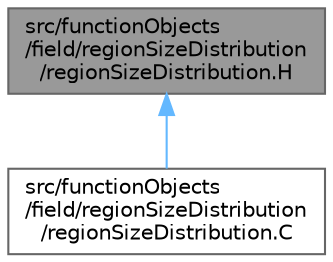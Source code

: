 digraph "src/functionObjects/field/regionSizeDistribution/regionSizeDistribution.H"
{
 // LATEX_PDF_SIZE
  bgcolor="transparent";
  edge [fontname=Helvetica,fontsize=10,labelfontname=Helvetica,labelfontsize=10];
  node [fontname=Helvetica,fontsize=10,shape=box,height=0.2,width=0.4];
  Node1 [id="Node000001",label="src/functionObjects\l/field/regionSizeDistribution\l/regionSizeDistribution.H",height=0.2,width=0.4,color="gray40", fillcolor="grey60", style="filled", fontcolor="black",tooltip=" "];
  Node1 -> Node2 [id="edge1_Node000001_Node000002",dir="back",color="steelblue1",style="solid",tooltip=" "];
  Node2 [id="Node000002",label="src/functionObjects\l/field/regionSizeDistribution\l/regionSizeDistribution.C",height=0.2,width=0.4,color="grey40", fillcolor="white", style="filled",URL="$regionSizeDistribution_8C.html",tooltip=" "];
}
